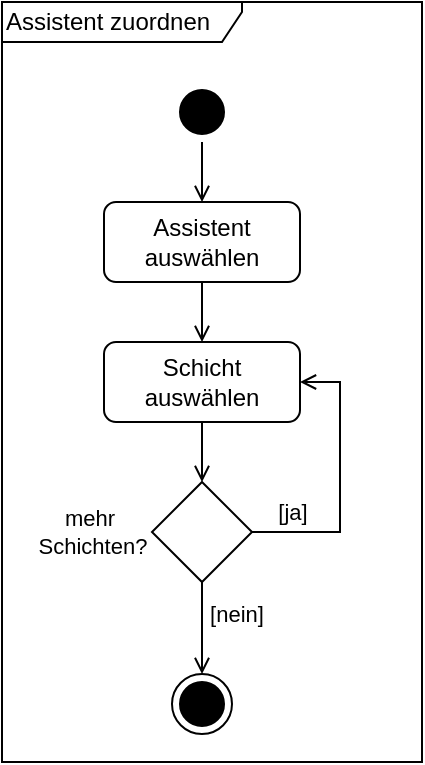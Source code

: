 <mxfile version="24.4.4" type="github">
  <diagram name="Seite-1" id="rgT6GwzFdFSDxX3BY2rw">
    <mxGraphModel dx="1221" dy="618" grid="1" gridSize="10" guides="1" tooltips="1" connect="1" arrows="1" fold="1" page="1" pageScale="1" pageWidth="840" pageHeight="1000" math="0" shadow="0">
      <root>
        <mxCell id="0" />
        <mxCell id="1" parent="0" />
        <mxCell id="XE5whAwkZJFrIQXlqTJG-1" value="Assistent zuordnen" style="shape=umlFrame;whiteSpace=wrap;html=1;pointerEvents=0;width=120;height=20;align=left;" vertex="1" parent="1">
          <mxGeometry x="160" y="70" width="210" height="380" as="geometry" />
        </mxCell>
        <mxCell id="XE5whAwkZJFrIQXlqTJG-8" style="edgeStyle=orthogonalEdgeStyle;rounded=0;orthogonalLoop=1;jettySize=auto;html=1;entryX=0.5;entryY=0;entryDx=0;entryDy=0;endArrow=open;endFill=0;" edge="1" parent="1" source="XE5whAwkZJFrIQXlqTJG-2" target="XE5whAwkZJFrIQXlqTJG-3">
          <mxGeometry relative="1" as="geometry" />
        </mxCell>
        <mxCell id="XE5whAwkZJFrIQXlqTJG-2" value="" style="ellipse;html=1;shape=startState;fillColor=#000000;strokeColor=#000000;" vertex="1" parent="1">
          <mxGeometry x="245" y="110" width="30" height="30" as="geometry" />
        </mxCell>
        <mxCell id="XE5whAwkZJFrIQXlqTJG-11" style="edgeStyle=orthogonalEdgeStyle;rounded=0;orthogonalLoop=1;jettySize=auto;html=1;entryX=0.5;entryY=0;entryDx=0;entryDy=0;strokeColor=default;align=center;verticalAlign=middle;fontFamily=Helvetica;fontSize=11;fontColor=default;labelBackgroundColor=default;endArrow=open;endFill=0;" edge="1" parent="1" source="XE5whAwkZJFrIQXlqTJG-3" target="XE5whAwkZJFrIQXlqTJG-10">
          <mxGeometry relative="1" as="geometry" />
        </mxCell>
        <mxCell id="XE5whAwkZJFrIQXlqTJG-3" value="Assistent auswählen" style="rounded=1;whiteSpace=wrap;html=1;" vertex="1" parent="1">
          <mxGeometry x="211" y="170" width="98" height="40" as="geometry" />
        </mxCell>
        <mxCell id="XE5whAwkZJFrIQXlqTJG-5" value="" style="ellipse;html=1;shape=endState;fillColor=#000000;strokeColor=#000000;" vertex="1" parent="1">
          <mxGeometry x="245" y="406" width="30" height="30" as="geometry" />
        </mxCell>
        <mxCell id="XE5whAwkZJFrIQXlqTJG-15" style="edgeStyle=orthogonalEdgeStyle;rounded=0;orthogonalLoop=1;jettySize=auto;html=1;entryX=0.5;entryY=0;entryDx=0;entryDy=0;strokeColor=default;align=center;verticalAlign=middle;fontFamily=Helvetica;fontSize=11;fontColor=default;labelBackgroundColor=default;endArrow=open;endFill=0;" edge="1" parent="1" source="XE5whAwkZJFrIQXlqTJG-10" target="XE5whAwkZJFrIQXlqTJG-13">
          <mxGeometry relative="1" as="geometry" />
        </mxCell>
        <mxCell id="XE5whAwkZJFrIQXlqTJG-10" value="Schicht auswählen" style="rounded=1;whiteSpace=wrap;html=1;" vertex="1" parent="1">
          <mxGeometry x="211" y="240" width="98" height="40" as="geometry" />
        </mxCell>
        <mxCell id="XE5whAwkZJFrIQXlqTJG-16" style="edgeStyle=orthogonalEdgeStyle;rounded=0;orthogonalLoop=1;jettySize=auto;html=1;entryX=0.5;entryY=0;entryDx=0;entryDy=0;strokeColor=default;align=center;verticalAlign=middle;fontFamily=Helvetica;fontSize=11;fontColor=default;labelBackgroundColor=default;endArrow=open;endFill=0;" edge="1" parent="1" source="XE5whAwkZJFrIQXlqTJG-13" target="XE5whAwkZJFrIQXlqTJG-5">
          <mxGeometry relative="1" as="geometry" />
        </mxCell>
        <mxCell id="XE5whAwkZJFrIQXlqTJG-17" style="edgeStyle=orthogonalEdgeStyle;rounded=0;orthogonalLoop=1;jettySize=auto;html=1;entryX=1;entryY=0.5;entryDx=0;entryDy=0;strokeColor=default;align=center;verticalAlign=middle;fontFamily=Helvetica;fontSize=11;fontColor=default;labelBackgroundColor=default;endArrow=open;endFill=0;" edge="1" parent="1" source="XE5whAwkZJFrIQXlqTJG-13" target="XE5whAwkZJFrIQXlqTJG-10">
          <mxGeometry relative="1" as="geometry">
            <Array as="points">
              <mxPoint x="329" y="335" />
              <mxPoint x="329" y="260" />
            </Array>
          </mxGeometry>
        </mxCell>
        <mxCell id="XE5whAwkZJFrIQXlqTJG-13" value="" style="rhombus;whiteSpace=wrap;html=1;fontFamily=Helvetica;fontSize=11;fontColor=default;labelBackgroundColor=default;" vertex="1" parent="1">
          <mxGeometry x="235" y="310" width="50" height="50" as="geometry" />
        </mxCell>
        <mxCell id="XE5whAwkZJFrIQXlqTJG-18" value="mehr&amp;nbsp;&lt;div&gt;Schichten?&lt;/div&gt;" style="text;html=1;align=center;verticalAlign=middle;resizable=0;points=[];autosize=1;strokeColor=none;fillColor=none;fontFamily=Helvetica;fontSize=11;fontColor=default;labelBackgroundColor=default;" vertex="1" parent="1">
          <mxGeometry x="165" y="315" width="80" height="40" as="geometry" />
        </mxCell>
        <mxCell id="XE5whAwkZJFrIQXlqTJG-19" value="[ja]" style="text;html=1;align=center;verticalAlign=middle;resizable=0;points=[];autosize=1;strokeColor=none;fillColor=none;fontFamily=Helvetica;fontSize=11;fontColor=default;labelBackgroundColor=default;" vertex="1" parent="1">
          <mxGeometry x="285" y="310" width="40" height="30" as="geometry" />
        </mxCell>
        <mxCell id="XE5whAwkZJFrIQXlqTJG-20" value="[nein]" style="text;html=1;align=center;verticalAlign=middle;resizable=0;points=[];autosize=1;strokeColor=none;fillColor=none;fontFamily=Helvetica;fontSize=11;fontColor=default;labelBackgroundColor=default;" vertex="1" parent="1">
          <mxGeometry x="252" y="361" width="50" height="30" as="geometry" />
        </mxCell>
      </root>
    </mxGraphModel>
  </diagram>
</mxfile>
